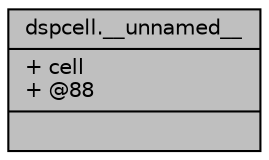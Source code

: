 digraph "dspcell.__unnamed__"
{
 // INTERACTIVE_SVG=YES
  bgcolor="transparent";
  edge [fontname="Helvetica",fontsize="10",labelfontname="Helvetica",labelfontsize="10"];
  node [fontname="Helvetica",fontsize="10",shape=record];
  Node218 [label="{dspcell.__unnamed__\n|+ cell\l+ @88\l|}",height=0.2,width=0.4,color="black", fillcolor="grey75", style="filled", fontcolor="black"];
}
